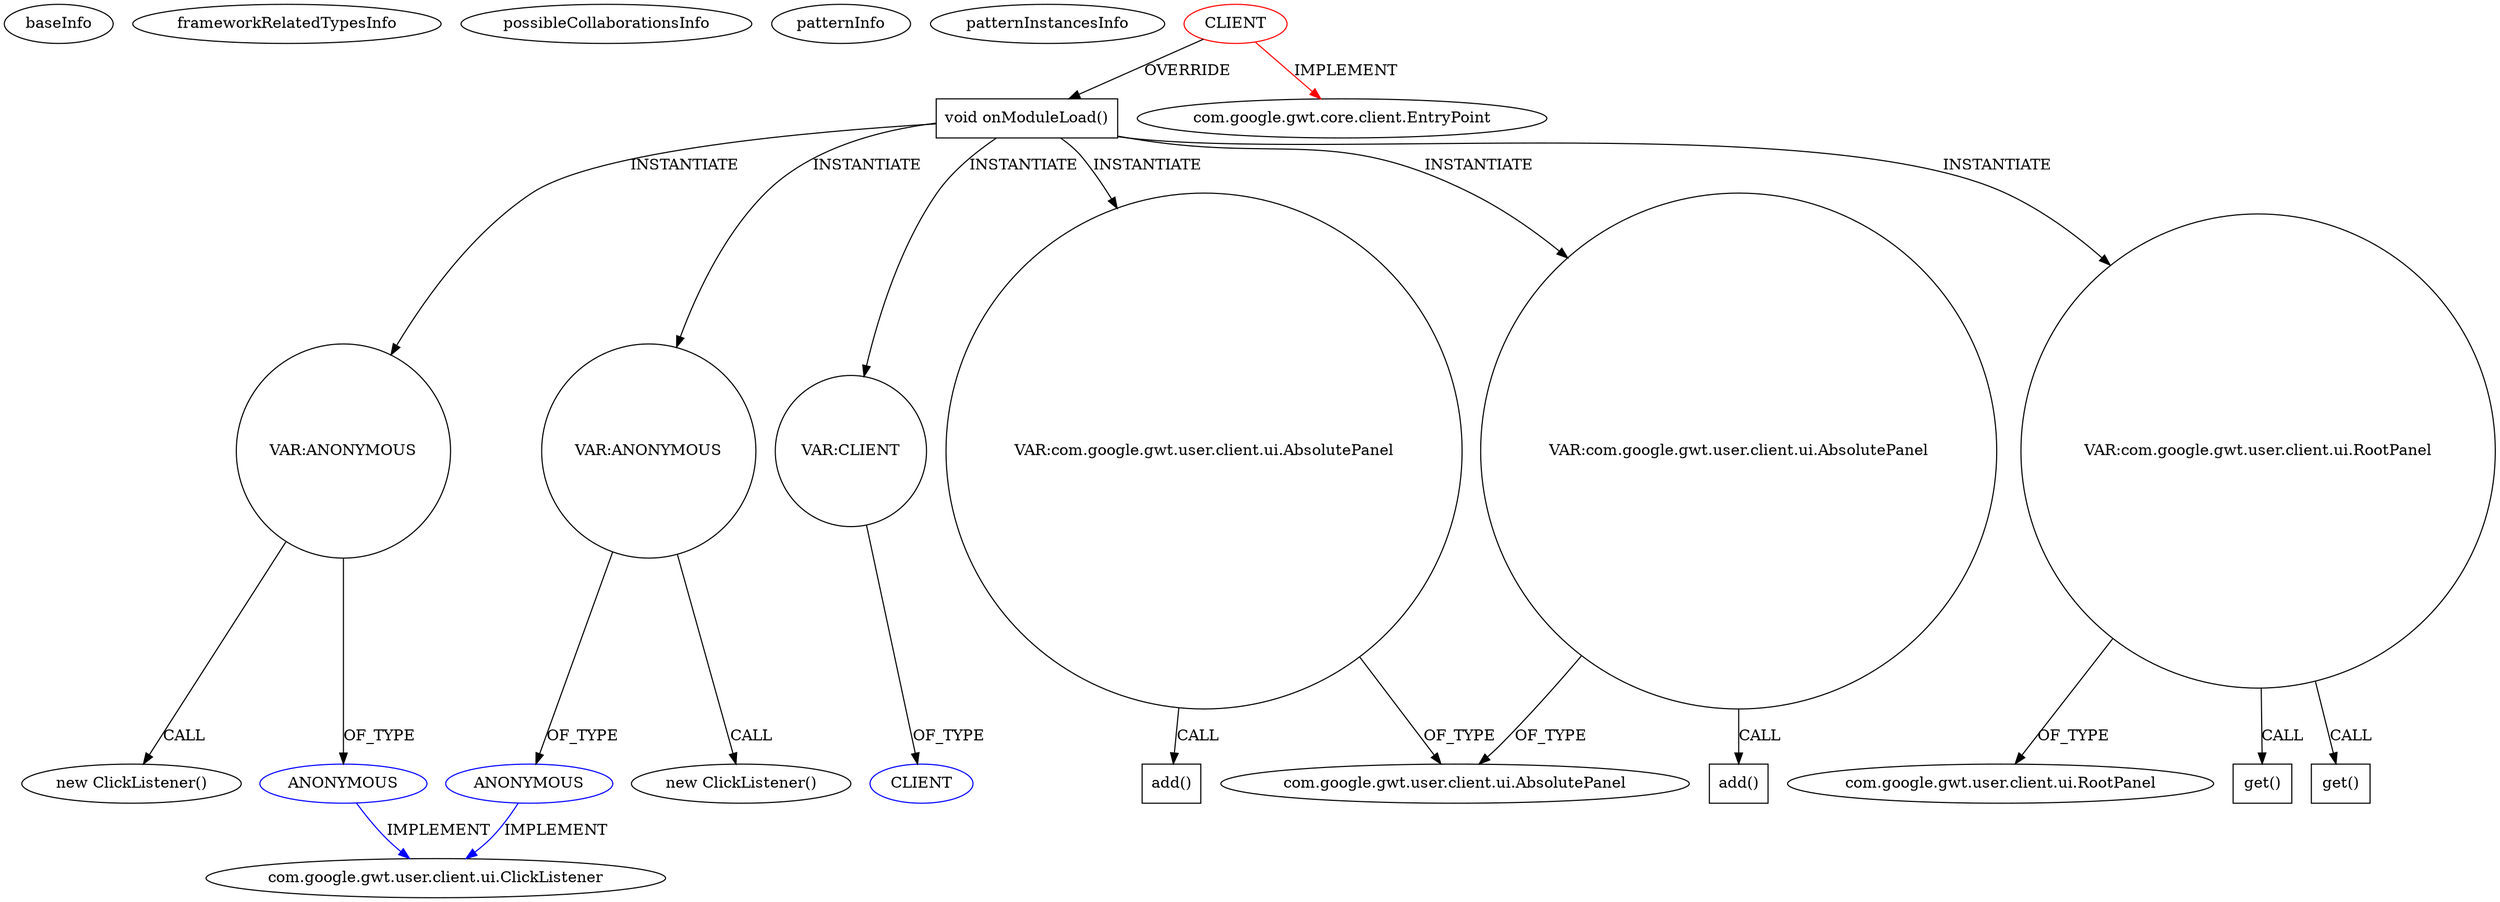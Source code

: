 digraph {
baseInfo[graphId=1204,category="pattern",isAnonymous=false,possibleRelation=true]
frameworkRelatedTypesInfo[0="com.google.gwt.core.client.EntryPoint"]
possibleCollaborationsInfo[0="1204~INSTANTIATION-OVERRIDING_METHOD_DECLARATION-~com.google.gwt.core.client.EntryPoint ~com.google.gwt.user.client.ui.ClickListener ~false~true",1="1204~INSTANTIATION-OVERRIDING_METHOD_DECLARATION-~com.google.gwt.core.client.EntryPoint ~com.google.gwt.user.client.ui.ClickListener ~false~true"]
patternInfo[frequency=2.0,patternRootClient=0]
patternInstancesInfo[0="boscomonkey-gwt_raster_panel~/boscomonkey-gwt_raster_panel/gwt_raster_panel-master/src/com/boscomonkey/gwtraster/client/GwtRaster.java~GwtRaster~903",1="jaxzin-gwt-common-widgets~/jaxzin-gwt-common-widgets/gwt-common-widgets-master/src/com/jaxzin/gwt/examples/draggablegrid/client/DraggableGridExample.java~DraggableGridExample~3124"]
18[label="new ClickListener()",vertexType="CONSTRUCTOR_CALL",isFrameworkType=false]
19[label="VAR:ANONYMOUS",vertexType="VARIABLE_EXPRESION",isFrameworkType=false,shape=circle]
20[label="ANONYMOUS",vertexType="REFERENCE_ANONYMOUS_DECLARATION",isFrameworkType=false,color=blue]
21[label="com.google.gwt.user.client.ui.ClickListener",vertexType="FRAMEWORK_INTERFACE_TYPE",isFrameworkType=false]
34[label="ANONYMOUS",vertexType="REFERENCE_ANONYMOUS_DECLARATION",isFrameworkType=false,color=blue]
33[label="VAR:ANONYMOUS",vertexType="VARIABLE_EXPRESION",isFrameworkType=false,shape=circle]
32[label="new ClickListener()",vertexType="CONSTRUCTOR_CALL",isFrameworkType=false]
2[label="void onModuleLoad()",vertexType="OVERRIDING_METHOD_DECLARATION",isFrameworkType=false,shape=box]
0[label="CLIENT",vertexType="ROOT_CLIENT_CLASS_DECLARATION",isFrameworkType=false,color=red]
1[label="com.google.gwt.core.client.EntryPoint",vertexType="FRAMEWORK_INTERFACE_TYPE",isFrameworkType=false]
4[label="VAR:CLIENT",vertexType="VARIABLE_EXPRESION",isFrameworkType=false,shape=circle]
22[label="VAR:com.google.gwt.user.client.ui.AbsolutePanel",vertexType="VARIABLE_EXPRESION",isFrameworkType=false,shape=circle]
9[label="com.google.gwt.user.client.ui.AbsolutePanel",vertexType="FRAMEWORK_CLASS_TYPE",isFrameworkType=false]
23[label="add()",vertexType="INSIDE_CALL",isFrameworkType=false,shape=box]
44[label="VAR:com.google.gwt.user.client.ui.AbsolutePanel",vertexType="VARIABLE_EXPRESION",isFrameworkType=false,shape=circle]
45[label="add()",vertexType="INSIDE_CALL",isFrameworkType=false,shape=box]
10[label="VAR:com.google.gwt.user.client.ui.RootPanel",vertexType="VARIABLE_EXPRESION",isFrameworkType=false,shape=circle]
12[label="com.google.gwt.user.client.ui.RootPanel",vertexType="FRAMEWORK_CLASS_TYPE",isFrameworkType=false]
11[label="get()",vertexType="INSIDE_CALL",isFrameworkType=false,shape=box]
48[label="get()",vertexType="INSIDE_CALL",isFrameworkType=false,shape=box]
5[label="CLIENT",vertexType="REFERENCE_CLIENT_CLASS_DECLARATION",isFrameworkType=false,color=blue]
10->12[label="OF_TYPE"]
22->9[label="OF_TYPE"]
33->32[label="CALL"]
19->18[label="CALL"]
22->23[label="CALL"]
0->1[label="IMPLEMENT",color=red]
19->20[label="OF_TYPE"]
2->44[label="INSTANTIATE"]
34->21[label="IMPLEMENT",color=blue]
10->48[label="CALL"]
2->10[label="INSTANTIATE"]
2->22[label="INSTANTIATE"]
2->4[label="INSTANTIATE"]
33->34[label="OF_TYPE"]
2->33[label="INSTANTIATE"]
2->19[label="INSTANTIATE"]
44->9[label="OF_TYPE"]
4->5[label="OF_TYPE"]
44->45[label="CALL"]
20->21[label="IMPLEMENT",color=blue]
0->2[label="OVERRIDE"]
10->11[label="CALL"]
}
